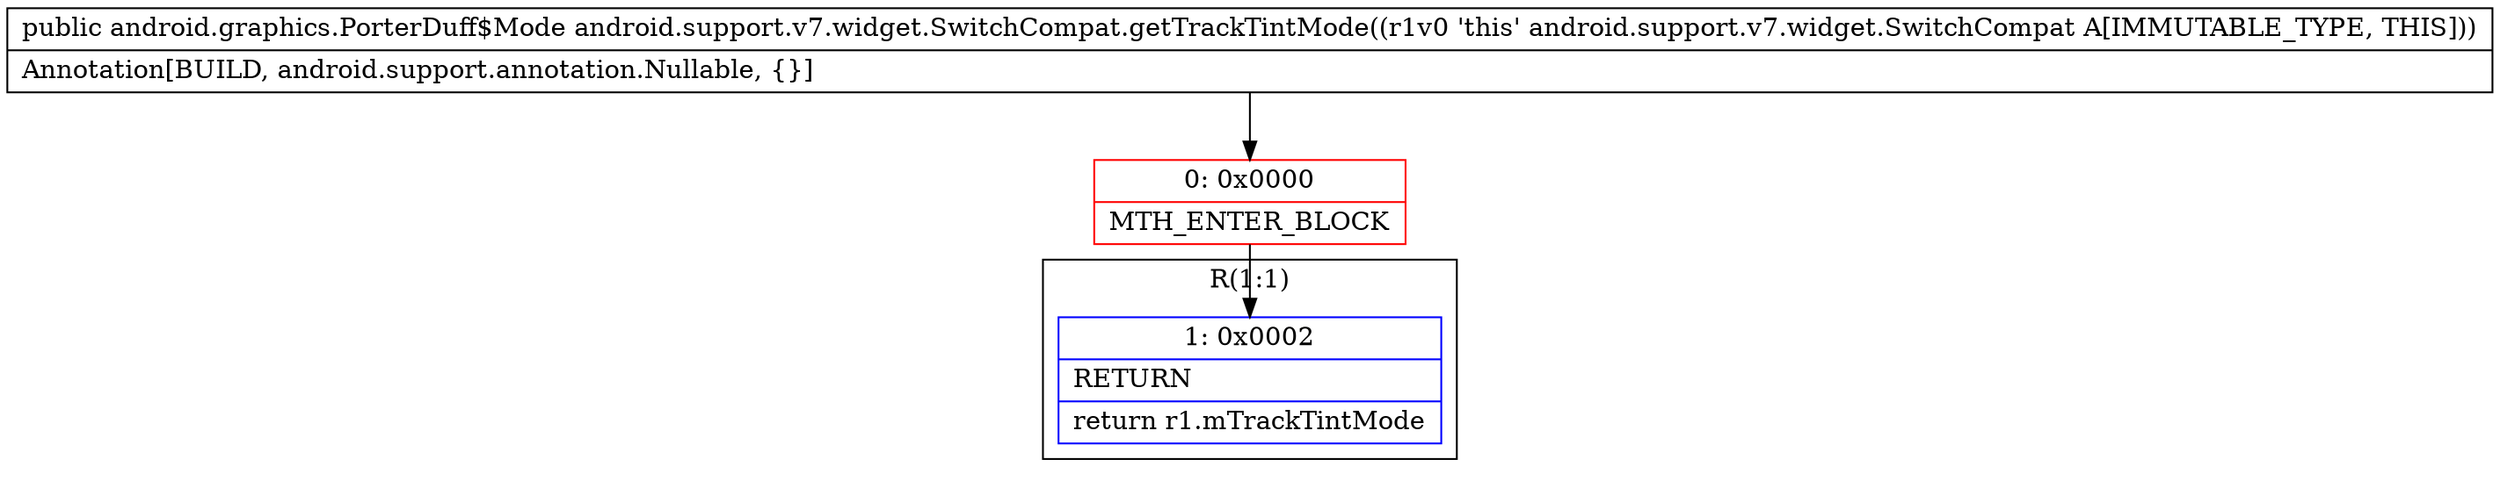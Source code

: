 digraph "CFG forandroid.support.v7.widget.SwitchCompat.getTrackTintMode()Landroid\/graphics\/PorterDuff$Mode;" {
subgraph cluster_Region_1674042924 {
label = "R(1:1)";
node [shape=record,color=blue];
Node_1 [shape=record,label="{1\:\ 0x0002|RETURN\l|return r1.mTrackTintMode\l}"];
}
Node_0 [shape=record,color=red,label="{0\:\ 0x0000|MTH_ENTER_BLOCK\l}"];
MethodNode[shape=record,label="{public android.graphics.PorterDuff$Mode android.support.v7.widget.SwitchCompat.getTrackTintMode((r1v0 'this' android.support.v7.widget.SwitchCompat A[IMMUTABLE_TYPE, THIS]))  | Annotation[BUILD, android.support.annotation.Nullable, \{\}]\l}"];
MethodNode -> Node_0;
Node_0 -> Node_1;
}

